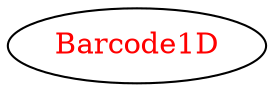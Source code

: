 digraph dependencyGraph {
 concentrate=true;
 ranksep="2.0";
 rankdir="LR"; 
 splines="ortho";
"Barcode1D" [fontcolor="red"];
}